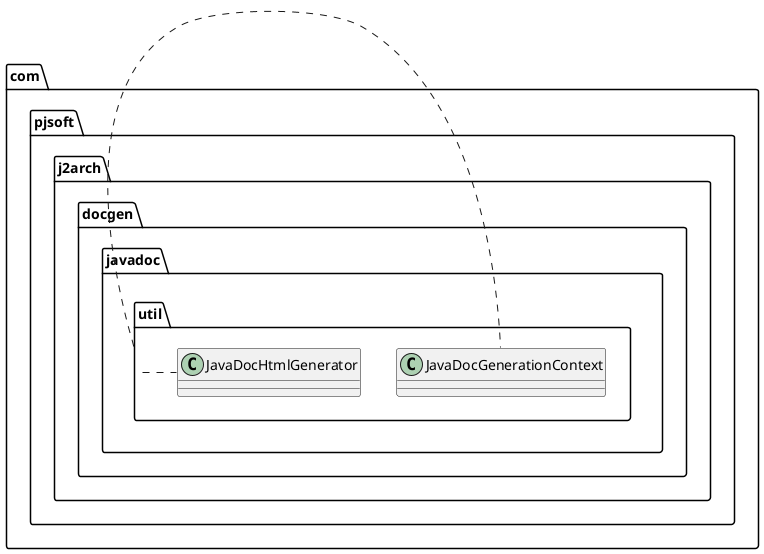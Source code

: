 @startuml
package com.pjsoft.j2arch.docgen.javadoc.util {
    com.pjsoft.j2arch.docgen.javadoc.util.JavaDocGenerationContext
    com.pjsoft.j2arch.docgen.javadoc.util.JavaDocHtmlGenerator
}
@enduml
